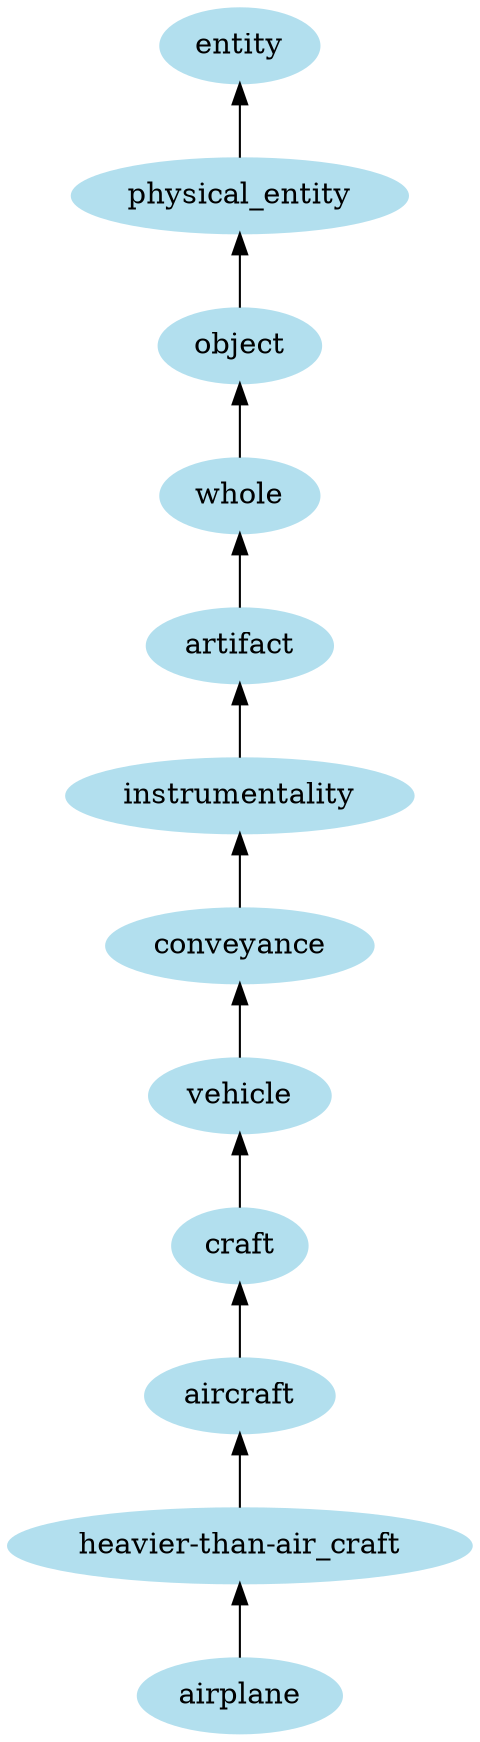 digraph unix {
	node [color=lightblue2 style=filled]
	rankdir=BT
	airplane -> "heavier-than-air_craft"
	"heavier-than-air_craft" -> aircraft
	aircraft -> craft
	craft -> vehicle
	vehicle -> conveyance
	conveyance -> instrumentality
	instrumentality -> artifact
	artifact -> whole
	whole -> object
	object -> physical_entity
	physical_entity -> entity
}
